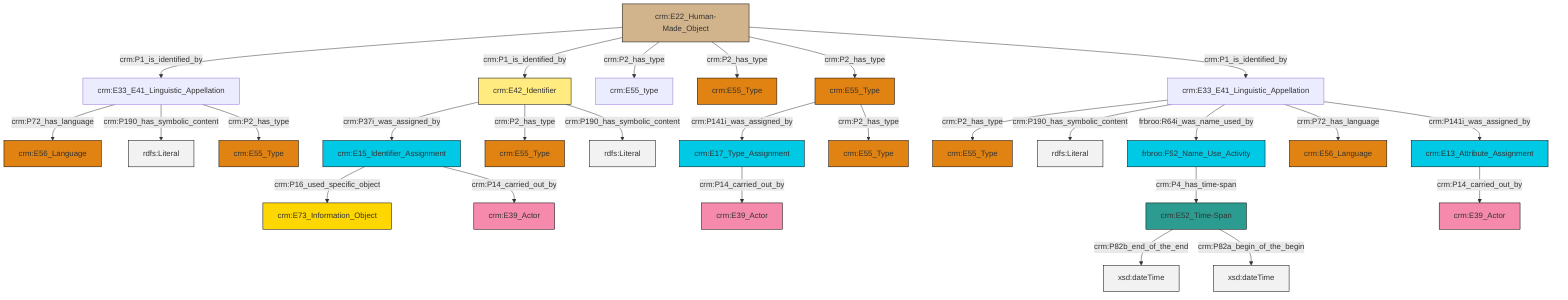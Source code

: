 graph TD
classDef Literal fill:#f2f2f2,stroke:#000000;
classDef CRM_Entity fill:#FFFFFF,stroke:#000000;
classDef Temporal_Entity fill:#00C9E6, stroke:#000000;
classDef Type fill:#E18312, stroke:#000000;
classDef Time-Span fill:#2C9C91, stroke:#000000;
classDef Appellation fill:#FFEB7F, stroke:#000000;
classDef Place fill:#008836, stroke:#000000;
classDef Persistent_Item fill:#B266B2, stroke:#000000;
classDef Conceptual_Object fill:#FFD700, stroke:#000000;
classDef Physical_Thing fill:#D2B48C, stroke:#000000;
classDef Actor fill:#f58aad, stroke:#000000;
classDef PC_Classes fill:#4ce600, stroke:#000000;
classDef Multi fill:#cccccc,stroke:#000000;

4["crm:E22_Human-Made_Object"]:::Physical_Thing -->|crm:P1_is_identified_by| 5["crm:E33_E41_Linguistic_Appellation"]:::Default
6["frbroo:F52_Name_Use_Activity"]:::Temporal_Entity -->|crm:P4_has_time-span| 7["crm:E52_Time-Span"]:::Time-Span
10["crm:E33_E41_Linguistic_Appellation"]:::Default -->|crm:P2_has_type| 11["crm:E55_Type"]:::Type
12["crm:E55_Type"]:::Type -->|crm:P141i_was_assigned_by| 13["crm:E17_Type_Assignment"]:::Temporal_Entity
12["crm:E55_Type"]:::Type -->|crm:P2_has_type| 14["crm:E55_Type"]:::Type
10["crm:E33_E41_Linguistic_Appellation"]:::Default -->|crm:P190_has_symbolic_content| 15[rdfs:Literal]:::Literal
4["crm:E22_Human-Made_Object"]:::Physical_Thing -->|crm:P1_is_identified_by| 16["crm:E42_Identifier"]:::Appellation
7["crm:E52_Time-Span"]:::Time-Span -->|crm:P82b_end_of_the_end| 21[xsd:dateTime]:::Literal
4["crm:E22_Human-Made_Object"]:::Physical_Thing -->|crm:P2_has_type| 22["crm:E55_type"]:::Default
27["crm:E15_Identifier_Assignment"]:::Temporal_Entity -->|crm:P16_used_specific_object| 28["crm:E73_Information_Object"]:::Conceptual_Object
5["crm:E33_E41_Linguistic_Appellation"]:::Default -->|crm:P72_has_language| 30["crm:E56_Language"]:::Type
4["crm:E22_Human-Made_Object"]:::Physical_Thing -->|crm:P2_has_type| 31["crm:E55_Type"]:::Type
16["crm:E42_Identifier"]:::Appellation -->|crm:P37i_was_assigned_by| 27["crm:E15_Identifier_Assignment"]:::Temporal_Entity
5["crm:E33_E41_Linguistic_Appellation"]:::Default -->|crm:P190_has_symbolic_content| 33[rdfs:Literal]:::Literal
5["crm:E33_E41_Linguistic_Appellation"]:::Default -->|crm:P2_has_type| 19["crm:E55_Type"]:::Type
10["crm:E33_E41_Linguistic_Appellation"]:::Default -->|frbroo:R64i_was_name_used_by| 6["frbroo:F52_Name_Use_Activity"]:::Temporal_Entity
10["crm:E33_E41_Linguistic_Appellation"]:::Default -->|crm:P72_has_language| 17["crm:E56_Language"]:::Type
10["crm:E33_E41_Linguistic_Appellation"]:::Default -->|crm:P141i_was_assigned_by| 0["crm:E13_Attribute_Assignment"]:::Temporal_Entity
0["crm:E13_Attribute_Assignment"]:::Temporal_Entity -->|crm:P14_carried_out_by| 37["crm:E39_Actor"]:::Actor
4["crm:E22_Human-Made_Object"]:::Physical_Thing -->|crm:P2_has_type| 12["crm:E55_Type"]:::Type
7["crm:E52_Time-Span"]:::Time-Span -->|crm:P82a_begin_of_the_begin| 41[xsd:dateTime]:::Literal
4["crm:E22_Human-Made_Object"]:::Physical_Thing -->|crm:P1_is_identified_by| 10["crm:E33_E41_Linguistic_Appellation"]:::Default
16["crm:E42_Identifier"]:::Appellation -->|crm:P2_has_type| 24["crm:E55_Type"]:::Type
13["crm:E17_Type_Assignment"]:::Temporal_Entity -->|crm:P14_carried_out_by| 2["crm:E39_Actor"]:::Actor
27["crm:E15_Identifier_Assignment"]:::Temporal_Entity -->|crm:P14_carried_out_by| 8["crm:E39_Actor"]:::Actor
16["crm:E42_Identifier"]:::Appellation -->|crm:P190_has_symbolic_content| 49[rdfs:Literal]:::Literal